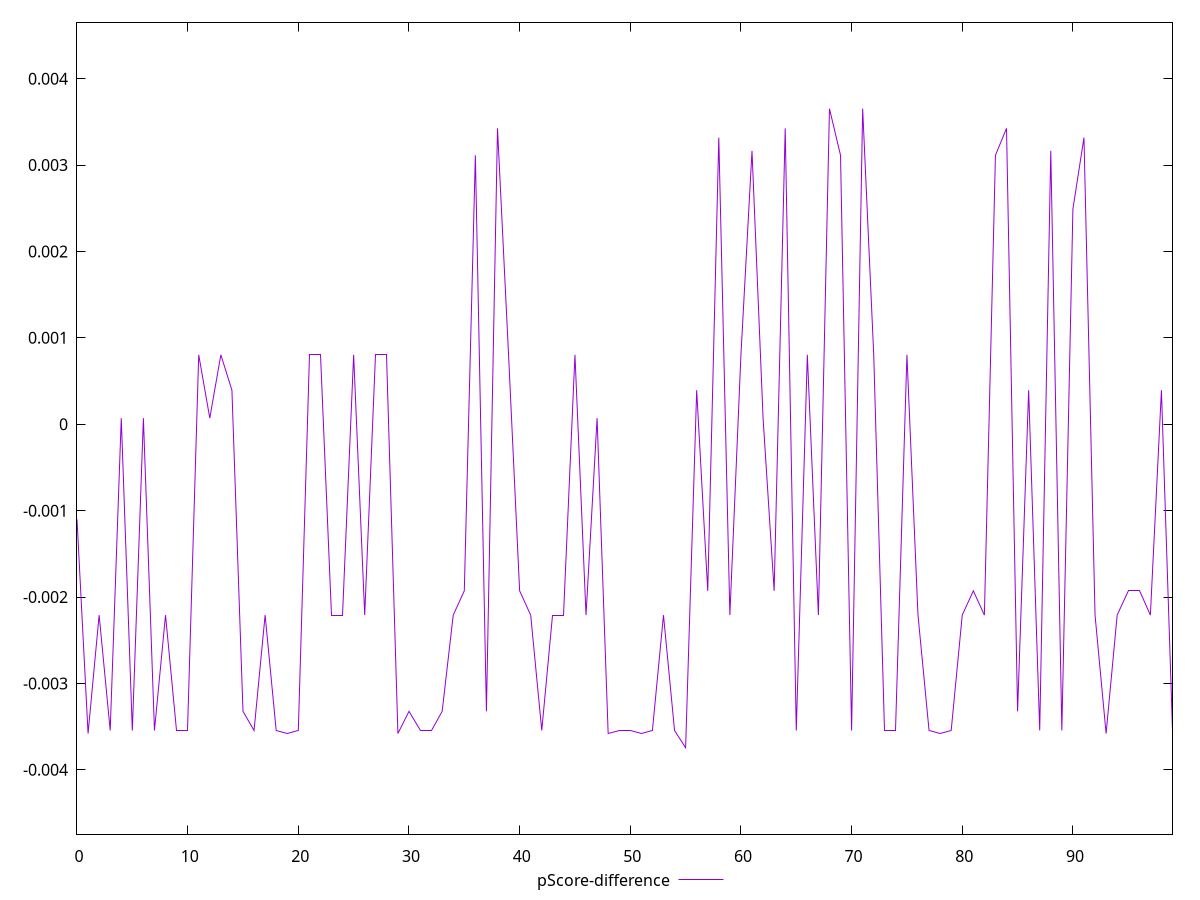 reset

$pScoreDifference <<EOF
0 -0.001100832567949397
1 -0.0035791534417845376
2 -0.002209008254524119
3 -0.003544449797798166
4 0.00007084747574189268
5 -0.003544449797798166
6 0.00007084747574189268
7 -0.003544449797798166
8 -0.002209008254524119
9 -0.003544449797798166
10 -0.003544449797798166
11 0.0008038212014693236
12 0.00007084747574189268
13 0.0008038212014693236
14 0.00039362945541267583
15 -0.003322631340705578
16 -0.003544449797798166
17 -0.002209008254524119
18 -0.003544449797798166
19 -0.0035791534417845376
20 -0.003544449797798166
21 0.0008038212014693236
22 0.0008038212014693236
23 -0.002209008254524119
24 -0.002209008254524119
25 0.0008038212014693236
26 -0.002209008254524119
27 0.0008038212014693236
28 0.0008038212014693236
29 -0.0035791534417845376
30 -0.003322631340705578
31 -0.003544449797798166
32 -0.003544449797798166
33 -0.003322631340705578
34 -0.002209008254524119
35 -0.0019278447382540635
36 0.003113146976724157
37 -0.003322631340705578
38 0.0034250563607062245
39 0.0008038212014693236
40 -0.0019278447382540635
41 -0.002209008254524119
42 -0.003544449797798166
43 -0.002209008254524119
44 -0.002209008254524119
45 0.0008038212014693236
46 -0.002209008254524119
47 0.00007084747574189268
48 -0.0035791534417845376
49 -0.003544449797798166
50 -0.003544449797798166
51 -0.0035791534417845376
52 -0.003544449797798166
53 -0.002209008254524119
54 -0.003544449797798166
55 -0.0037440818712487223
56 0.00039362945541267583
57 -0.0019278447382540635
58 0.0033170872863506617
59 -0.002209008254524119
60 0.0008038212014693236
61 0.0031641676942290205
62 0.00007084747574189268
63 -0.0019278447382540635
64 0.0034250563607062245
65 -0.003544449797798166
66 0.0008038212014693236
67 -0.002209008254524119
68 0.0036524716455696993
69 0.003113146976724157
70 -0.003544449797798166
71 0.0036524716455696993
72 0.0008038212014693236
73 -0.003544449797798166
74 -0.003544449797798166
75 0.0008038212014693236
76 -0.002209008254524119
77 -0.003544449797798166
78 -0.0035791534417845376
79 -0.003544449797798166
80 -0.002209008254524119
81 -0.0019278447382540635
82 -0.002209008254524119
83 0.003113146976724157
84 0.0034250563607062245
85 -0.003322631340705578
86 0.00039362945541267583
87 -0.003544449797798166
88 0.0031641676942290205
89 -0.003544449797798166
90 0.0024919951492025916
91 0.0033170872863506617
92 -0.002209008254524119
93 -0.0035791534417845376
94 -0.002209008254524119
95 -0.0019278447382540635
96 -0.0019278447382540635
97 -0.002209008254524119
98 0.00039362945541267583
99 -0.003544449797798166
EOF

set key outside below
set xrange [0:99]
set yrange [-0.004744081871248722:0.004652471645569699]
set trange [-0.004744081871248722:0.004652471645569699]
set terminal svg size 640, 500 enhanced background rgb 'white'
set output "report_00019_2021-02-10T18-14-37.922Z//cumulative-layout-shift/samples/pages+cached+noadtech+nomedia/pScore-difference/values.svg"

plot $pScoreDifference title "pScore-difference" with line

reset
